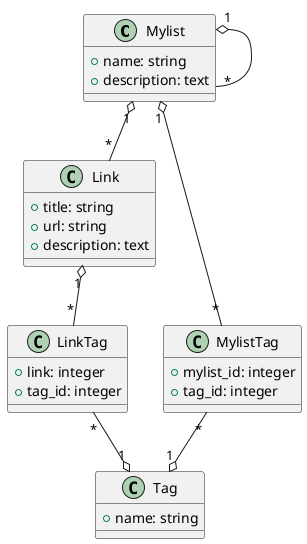 @startuml{table.png}

class Mylist {
  +name: string
  +description: text
}

class Link {
  +title: string
  +url: string
  +description: text
}

class Tag {
  +name: string
}

class MylistTag {
  +mylist_id: integer
  +tag_id: integer
}

class LinkTag {
  +link: integer
  +tag_id: integer
}

Mylist "1" o-- "*" Mylist
Mylist "1" o-- "*" Link
Mylist "1" o-- "*" MylistTag
MylistTag "*" --o "1" Tag
Link "1" o-- "*" LinkTag
LinkTag "*" --o "1" Tag

@enduml
